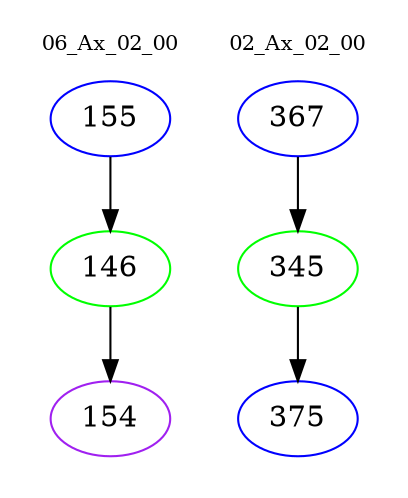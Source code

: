 digraph{
subgraph cluster_0 {
color = white
label = "06_Ax_02_00";
fontsize=10;
T0_155 [label="155", color="blue"]
T0_155 -> T0_146 [color="black"]
T0_146 [label="146", color="green"]
T0_146 -> T0_154 [color="black"]
T0_154 [label="154", color="purple"]
}
subgraph cluster_1 {
color = white
label = "02_Ax_02_00";
fontsize=10;
T1_367 [label="367", color="blue"]
T1_367 -> T1_345 [color="black"]
T1_345 [label="345", color="green"]
T1_345 -> T1_375 [color="black"]
T1_375 [label="375", color="blue"]
}
}
